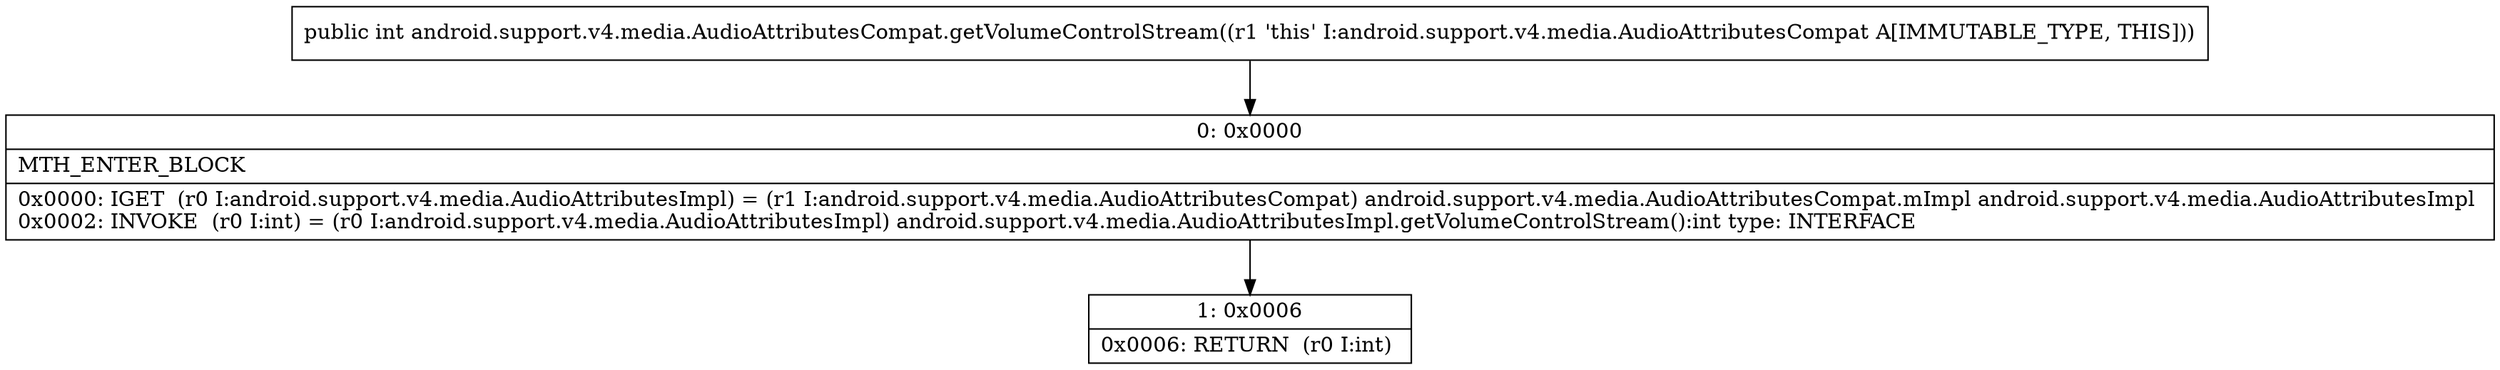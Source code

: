 digraph "CFG forandroid.support.v4.media.AudioAttributesCompat.getVolumeControlStream()I" {
Node_0 [shape=record,label="{0\:\ 0x0000|MTH_ENTER_BLOCK\l|0x0000: IGET  (r0 I:android.support.v4.media.AudioAttributesImpl) = (r1 I:android.support.v4.media.AudioAttributesCompat) android.support.v4.media.AudioAttributesCompat.mImpl android.support.v4.media.AudioAttributesImpl \l0x0002: INVOKE  (r0 I:int) = (r0 I:android.support.v4.media.AudioAttributesImpl) android.support.v4.media.AudioAttributesImpl.getVolumeControlStream():int type: INTERFACE \l}"];
Node_1 [shape=record,label="{1\:\ 0x0006|0x0006: RETURN  (r0 I:int) \l}"];
MethodNode[shape=record,label="{public int android.support.v4.media.AudioAttributesCompat.getVolumeControlStream((r1 'this' I:android.support.v4.media.AudioAttributesCompat A[IMMUTABLE_TYPE, THIS])) }"];
MethodNode -> Node_0;
Node_0 -> Node_1;
}

